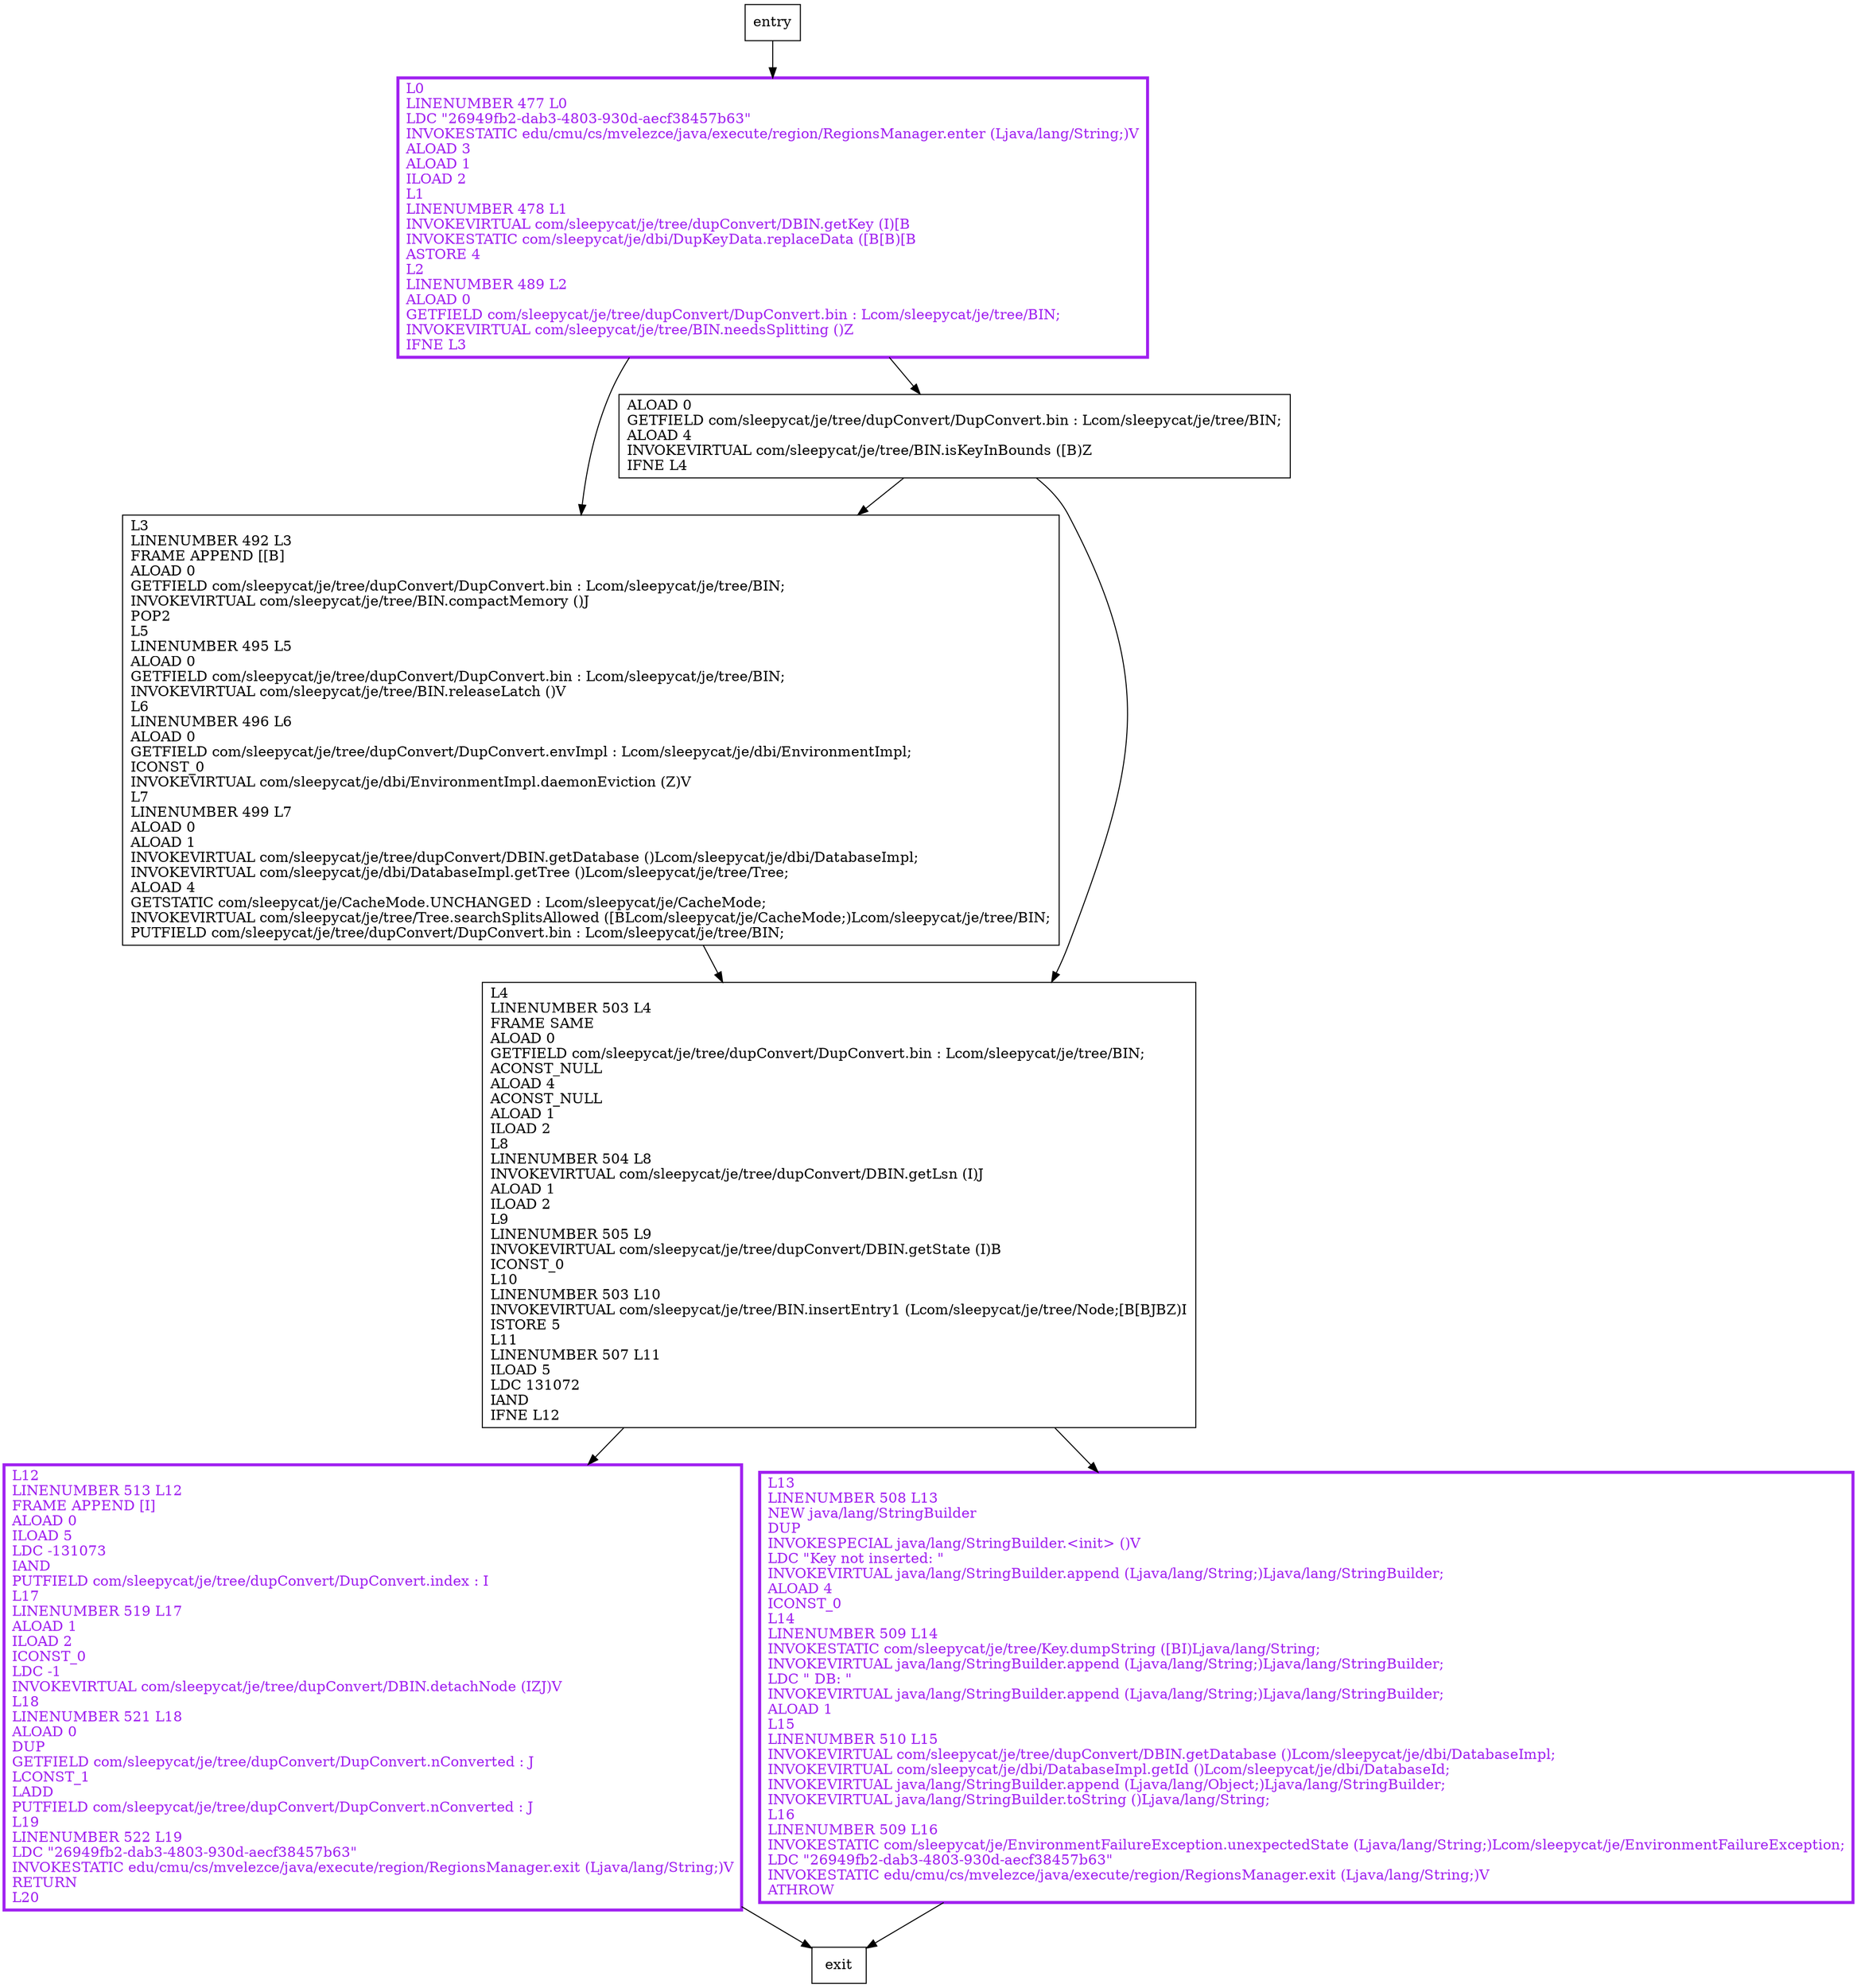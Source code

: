 digraph convertDbinSlot {
node [shape=record];
922427522 [label="L3\lLINENUMBER 492 L3\lFRAME APPEND [[B]\lALOAD 0\lGETFIELD com/sleepycat/je/tree/dupConvert/DupConvert.bin : Lcom/sleepycat/je/tree/BIN;\lINVOKEVIRTUAL com/sleepycat/je/tree/BIN.compactMemory ()J\lPOP2\lL5\lLINENUMBER 495 L5\lALOAD 0\lGETFIELD com/sleepycat/je/tree/dupConvert/DupConvert.bin : Lcom/sleepycat/je/tree/BIN;\lINVOKEVIRTUAL com/sleepycat/je/tree/BIN.releaseLatch ()V\lL6\lLINENUMBER 496 L6\lALOAD 0\lGETFIELD com/sleepycat/je/tree/dupConvert/DupConvert.envImpl : Lcom/sleepycat/je/dbi/EnvironmentImpl;\lICONST_0\lINVOKEVIRTUAL com/sleepycat/je/dbi/EnvironmentImpl.daemonEviction (Z)V\lL7\lLINENUMBER 499 L7\lALOAD 0\lALOAD 1\lINVOKEVIRTUAL com/sleepycat/je/tree/dupConvert/DBIN.getDatabase ()Lcom/sleepycat/je/dbi/DatabaseImpl;\lINVOKEVIRTUAL com/sleepycat/je/dbi/DatabaseImpl.getTree ()Lcom/sleepycat/je/tree/Tree;\lALOAD 4\lGETSTATIC com/sleepycat/je/CacheMode.UNCHANGED : Lcom/sleepycat/je/CacheMode;\lINVOKEVIRTUAL com/sleepycat/je/tree/Tree.searchSplitsAllowed ([BLcom/sleepycat/je/CacheMode;)Lcom/sleepycat/je/tree/BIN;\lPUTFIELD com/sleepycat/je/tree/dupConvert/DupConvert.bin : Lcom/sleepycat/je/tree/BIN;\l"];
992582960 [label="L4\lLINENUMBER 503 L4\lFRAME SAME\lALOAD 0\lGETFIELD com/sleepycat/je/tree/dupConvert/DupConvert.bin : Lcom/sleepycat/je/tree/BIN;\lACONST_NULL\lALOAD 4\lACONST_NULL\lALOAD 1\lILOAD 2\lL8\lLINENUMBER 504 L8\lINVOKEVIRTUAL com/sleepycat/je/tree/dupConvert/DBIN.getLsn (I)J\lALOAD 1\lILOAD 2\lL9\lLINENUMBER 505 L9\lINVOKEVIRTUAL com/sleepycat/je/tree/dupConvert/DBIN.getState (I)B\lICONST_0\lL10\lLINENUMBER 503 L10\lINVOKEVIRTUAL com/sleepycat/je/tree/BIN.insertEntry1 (Lcom/sleepycat/je/tree/Node;[B[BJBZ)I\lISTORE 5\lL11\lLINENUMBER 507 L11\lILOAD 5\lLDC 131072\lIAND\lIFNE L12\l"];
51619611 [label="L0\lLINENUMBER 477 L0\lLDC \"26949fb2-dab3-4803-930d-aecf38457b63\"\lINVOKESTATIC edu/cmu/cs/mvelezce/java/execute/region/RegionsManager.enter (Ljava/lang/String;)V\lALOAD 3\lALOAD 1\lILOAD 2\lL1\lLINENUMBER 478 L1\lINVOKEVIRTUAL com/sleepycat/je/tree/dupConvert/DBIN.getKey (I)[B\lINVOKESTATIC com/sleepycat/je/dbi/DupKeyData.replaceData ([B[B)[B\lASTORE 4\lL2\lLINENUMBER 489 L2\lALOAD 0\lGETFIELD com/sleepycat/je/tree/dupConvert/DupConvert.bin : Lcom/sleepycat/je/tree/BIN;\lINVOKEVIRTUAL com/sleepycat/je/tree/BIN.needsSplitting ()Z\lIFNE L3\l"];
1456494733 [label="ALOAD 0\lGETFIELD com/sleepycat/je/tree/dupConvert/DupConvert.bin : Lcom/sleepycat/je/tree/BIN;\lALOAD 4\lINVOKEVIRTUAL com/sleepycat/je/tree/BIN.isKeyInBounds ([B)Z\lIFNE L4\l"];
622644785 [label="L12\lLINENUMBER 513 L12\lFRAME APPEND [I]\lALOAD 0\lILOAD 5\lLDC -131073\lIAND\lPUTFIELD com/sleepycat/je/tree/dupConvert/DupConvert.index : I\lL17\lLINENUMBER 519 L17\lALOAD 1\lILOAD 2\lICONST_0\lLDC -1\lINVOKEVIRTUAL com/sleepycat/je/tree/dupConvert/DBIN.detachNode (IZJ)V\lL18\lLINENUMBER 521 L18\lALOAD 0\lDUP\lGETFIELD com/sleepycat/je/tree/dupConvert/DupConvert.nConverted : J\lLCONST_1\lLADD\lPUTFIELD com/sleepycat/je/tree/dupConvert/DupConvert.nConverted : J\lL19\lLINENUMBER 522 L19\lLDC \"26949fb2-dab3-4803-930d-aecf38457b63\"\lINVOKESTATIC edu/cmu/cs/mvelezce/java/execute/region/RegionsManager.exit (Ljava/lang/String;)V\lRETURN\lL20\l"];
1901915695 [label="L13\lLINENUMBER 508 L13\lNEW java/lang/StringBuilder\lDUP\lINVOKESPECIAL java/lang/StringBuilder.\<init\> ()V\lLDC \"Key not inserted: \"\lINVOKEVIRTUAL java/lang/StringBuilder.append (Ljava/lang/String;)Ljava/lang/StringBuilder;\lALOAD 4\lICONST_0\lL14\lLINENUMBER 509 L14\lINVOKESTATIC com/sleepycat/je/tree/Key.dumpString ([BI)Ljava/lang/String;\lINVOKEVIRTUAL java/lang/StringBuilder.append (Ljava/lang/String;)Ljava/lang/StringBuilder;\lLDC \" DB: \"\lINVOKEVIRTUAL java/lang/StringBuilder.append (Ljava/lang/String;)Ljava/lang/StringBuilder;\lALOAD 1\lL15\lLINENUMBER 510 L15\lINVOKEVIRTUAL com/sleepycat/je/tree/dupConvert/DBIN.getDatabase ()Lcom/sleepycat/je/dbi/DatabaseImpl;\lINVOKEVIRTUAL com/sleepycat/je/dbi/DatabaseImpl.getId ()Lcom/sleepycat/je/dbi/DatabaseId;\lINVOKEVIRTUAL java/lang/StringBuilder.append (Ljava/lang/Object;)Ljava/lang/StringBuilder;\lINVOKEVIRTUAL java/lang/StringBuilder.toString ()Ljava/lang/String;\lL16\lLINENUMBER 509 L16\lINVOKESTATIC com/sleepycat/je/EnvironmentFailureException.unexpectedState (Ljava/lang/String;)Lcom/sleepycat/je/EnvironmentFailureException;\lLDC \"26949fb2-dab3-4803-930d-aecf38457b63\"\lINVOKESTATIC edu/cmu/cs/mvelezce/java/execute/region/RegionsManager.exit (Ljava/lang/String;)V\lATHROW\l"];
entry;
exit;
922427522 -> 992582960
entry -> 51619611
992582960 -> 622644785
992582960 -> 1901915695
51619611 -> 922427522
51619611 -> 1456494733
1456494733 -> 922427522
1456494733 -> 992582960
622644785 -> exit
1901915695 -> exit
51619611[fontcolor="purple", penwidth=3, color="purple"];
622644785[fontcolor="purple", penwidth=3, color="purple"];
1901915695[fontcolor="purple", penwidth=3, color="purple"];
}
